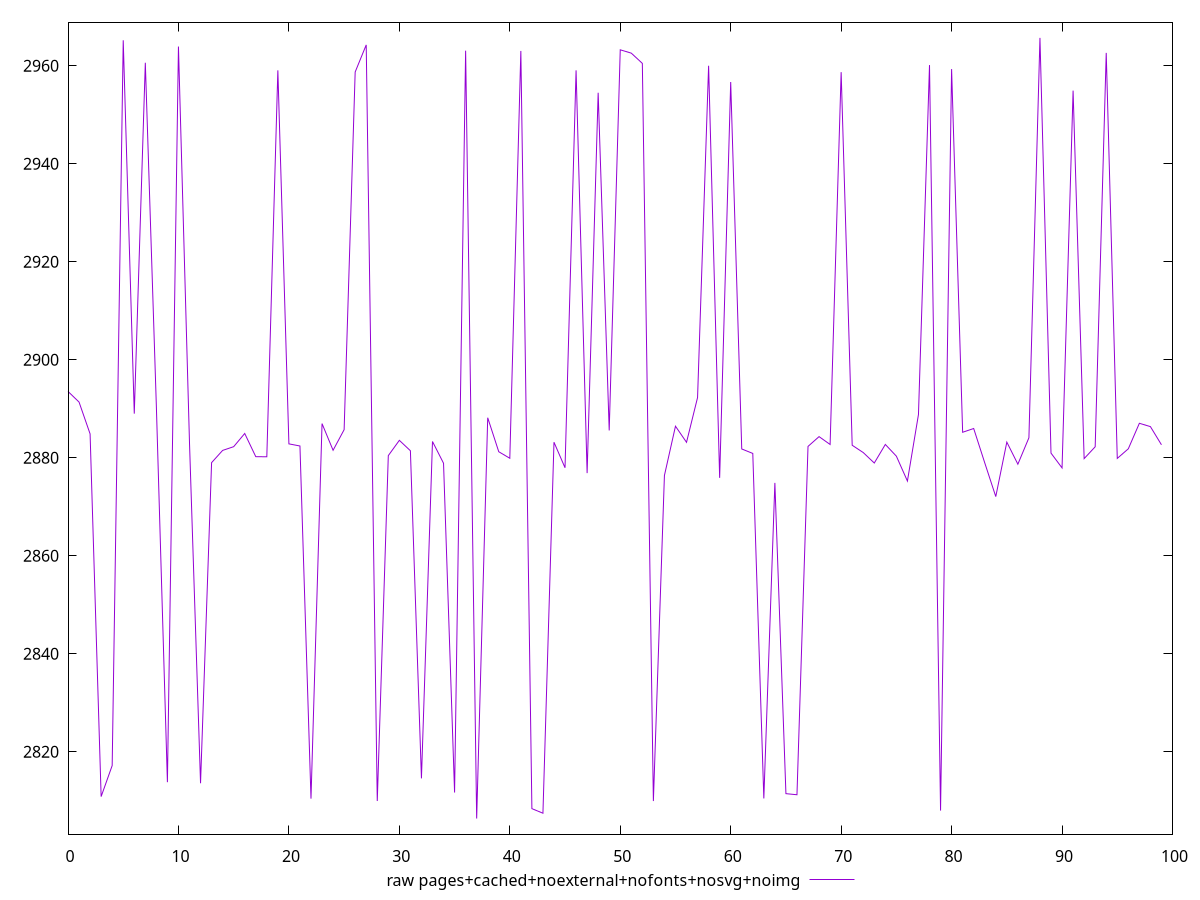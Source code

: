 $_rawPagesCachedNoexternalNofontsNosvgNoimg <<EOF
2893.5361000000007
2891.3637
2884.8679500000007
2810.82635
2817.16515
2965.218
2888.99555
2960.63025
2890.5251499999995
2813.7685500000007
2963.9452500000007
2883.0545
2813.5546999999992
2878.9998000000005
2881.4989
2882.2602000000006
2884.95475
2880.2215
2880.1954499999997
2959.084250000001
2882.8330499999993
2882.4003999999995
2810.40845
2886.970699999999
2881.5255499999994
2885.7289499999997
2958.7467500000007
2964.2802500000007
2809.9231499999996
2880.433899999999
2883.554000000001
2881.4311
2814.5485499999995
2883.317499999999
2878.8797500000014
2811.6594000000005
2963.104250000001
2806.35095
2888.1677000000004
2881.2270500000004
2879.8952500000005
2963.047749999999
2808.3645999999994
2807.433
2883.1735500000004
2877.956400000001
2959.0820000000003
2876.862950000001
2954.5077500000007
2885.5680500000008
2963.2780999999995
2962.5957499999995
2960.5062500000004
2809.912950000001
2876.3806999999997
2886.4383
2883.15145
2892.292549999999
2960.02625
2875.89855
2956.7009999999996
2881.7937
2880.88145
2810.44675
2874.8729999999996
2811.4276999999997
2811.2028500000006
2882.312949999999
2884.312
2882.7091499999997
2958.716500000001
2882.5507499999994
2881.06045
2878.9226499999995
2882.7136000000005
2880.323300000001
2875.244100000001
2888.82315
2960.1585000000005
2807.9748499999996
2959.3384999999994
2885.2001499999997
2885.96975
2878.9672
2872.0705000000007
2883.194049999999
2878.682349999999
2884.0803000000005
2965.7074999999995
2880.94715
2877.92635
2954.94625
2879.8221000000003
2882.2380000000003
2962.6485
2879.8636000000006
2881.8302
2887.0333
2886.3562
2882.6506
EOF
set key outside below
set terminal pngcairo
set output "report_00005_2020-11-02T22-26-11.212Z/largest-contentful-paint/pages+cached+noexternal+nofonts+nosvg+noimg//raw.png"
set yrange [2803.163819:2968.8946309999997]
plot $_rawPagesCachedNoexternalNofontsNosvgNoimg title "raw pages+cached+noexternal+nofonts+nosvg+noimg" with line ,